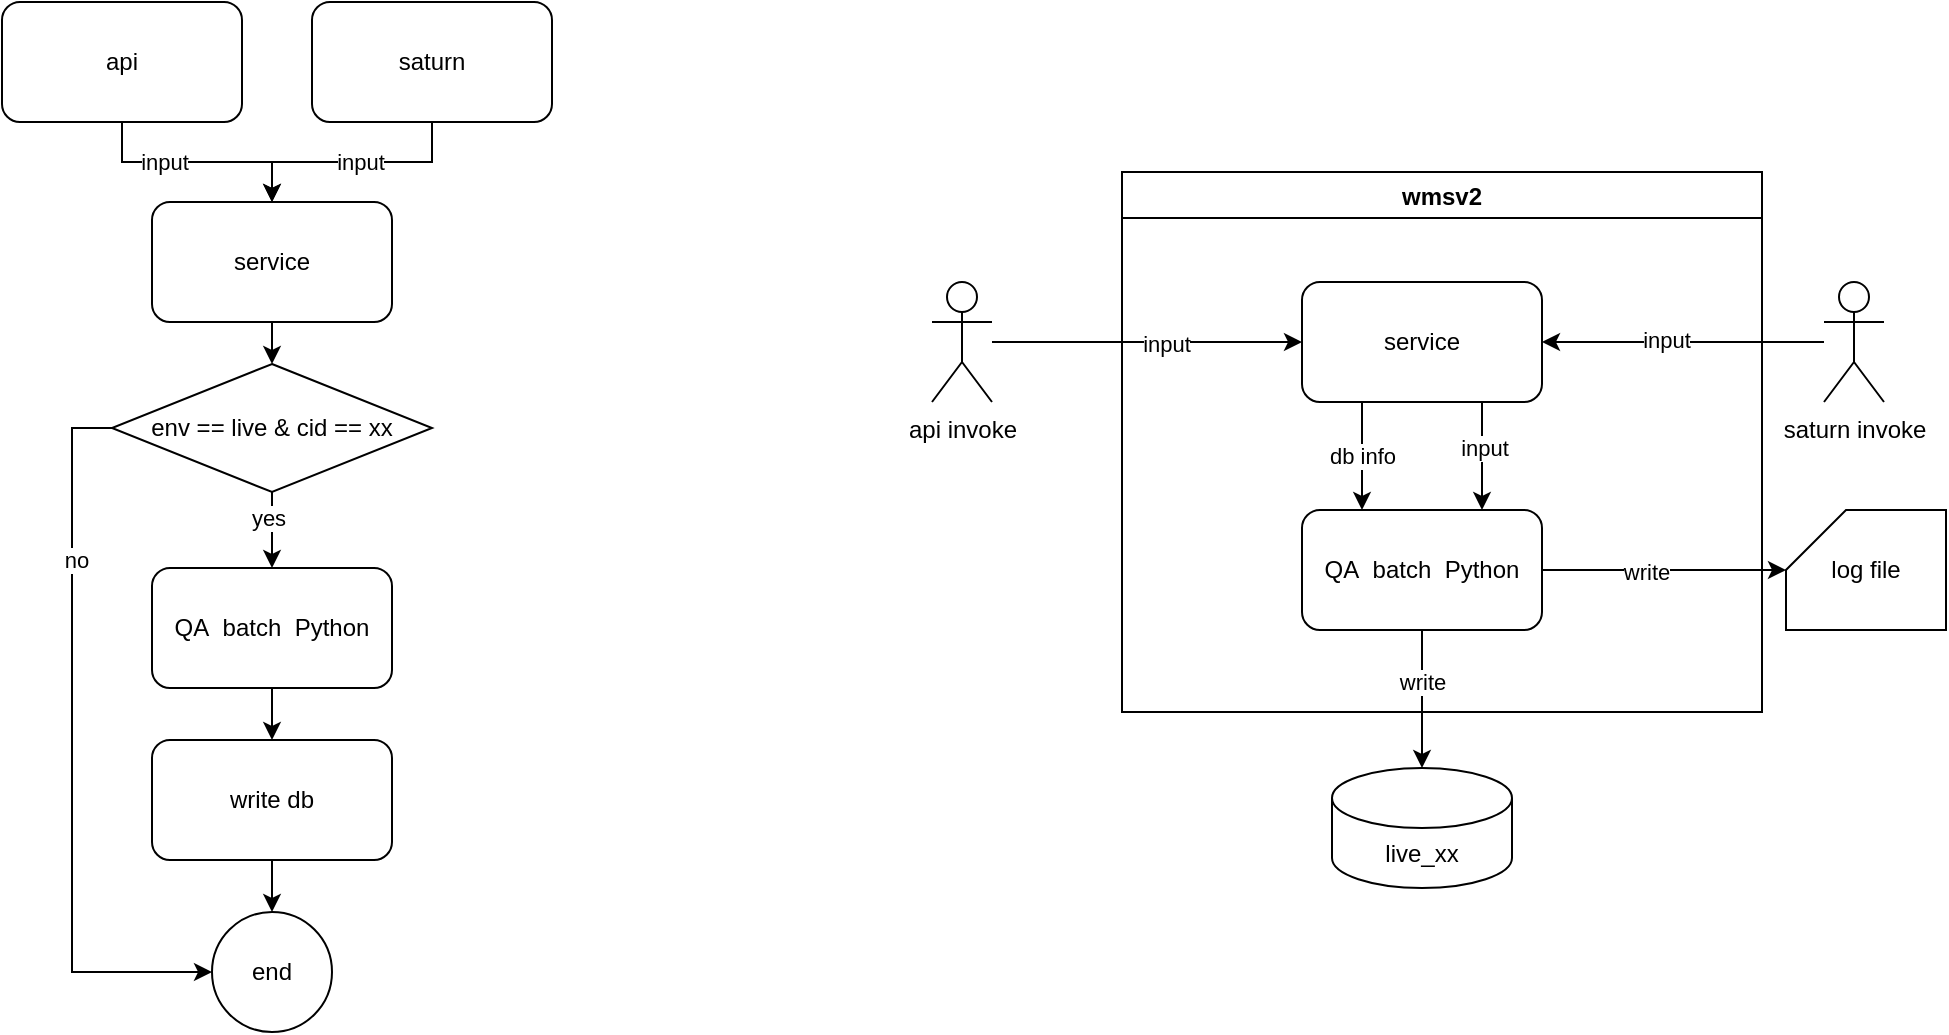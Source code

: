 <mxfile version="16.6.5" type="github">
  <diagram id="V_4QPPrj77Y7XSzu8vO2" name="Page-1">
    <mxGraphModel dx="1139" dy="618" grid="0" gridSize="10" guides="1" tooltips="1" connect="1" arrows="1" fold="1" page="1" pageScale="1" pageWidth="1169" pageHeight="827" math="0" shadow="0">
      <root>
        <mxCell id="0" />
        <mxCell id="1" parent="0" />
        <mxCell id="c2BJm4hobzMm4srRRvAm-8" style="edgeStyle=orthogonalEdgeStyle;rounded=0;orthogonalLoop=1;jettySize=auto;html=1;exitX=0.5;exitY=1;exitDx=0;exitDy=0;entryX=0.5;entryY=0;entryDx=0;entryDy=0;" edge="1" parent="1" source="c2BJm4hobzMm4srRRvAm-1" target="c2BJm4hobzMm4srRRvAm-3">
          <mxGeometry relative="1" as="geometry" />
        </mxCell>
        <mxCell id="c2BJm4hobzMm4srRRvAm-38" value="input" style="edgeLabel;html=1;align=center;verticalAlign=middle;resizable=0;points=[];" vertex="1" connectable="0" parent="c2BJm4hobzMm4srRRvAm-8">
          <mxGeometry x="-0.3" relative="1" as="geometry">
            <mxPoint as="offset" />
          </mxGeometry>
        </mxCell>
        <mxCell id="c2BJm4hobzMm4srRRvAm-1" value="api" style="rounded=1;whiteSpace=wrap;html=1;" vertex="1" parent="1">
          <mxGeometry x="120" y="50" width="120" height="60" as="geometry" />
        </mxCell>
        <mxCell id="c2BJm4hobzMm4srRRvAm-9" style="edgeStyle=orthogonalEdgeStyle;rounded=0;orthogonalLoop=1;jettySize=auto;html=1;entryX=0.5;entryY=0;entryDx=0;entryDy=0;" edge="1" parent="1" source="c2BJm4hobzMm4srRRvAm-2" target="c2BJm4hobzMm4srRRvAm-3">
          <mxGeometry relative="1" as="geometry" />
        </mxCell>
        <mxCell id="c2BJm4hobzMm4srRRvAm-39" value="input" style="edgeLabel;html=1;align=center;verticalAlign=middle;resizable=0;points=[];" vertex="1" connectable="0" parent="c2BJm4hobzMm4srRRvAm-9">
          <mxGeometry x="-0.063" relative="1" as="geometry">
            <mxPoint as="offset" />
          </mxGeometry>
        </mxCell>
        <mxCell id="c2BJm4hobzMm4srRRvAm-2" value="saturn" style="rounded=1;whiteSpace=wrap;html=1;" vertex="1" parent="1">
          <mxGeometry x="275" y="50" width="120" height="60" as="geometry" />
        </mxCell>
        <mxCell id="c2BJm4hobzMm4srRRvAm-10" style="edgeStyle=orthogonalEdgeStyle;rounded=0;orthogonalLoop=1;jettySize=auto;html=1;exitX=0.5;exitY=1;exitDx=0;exitDy=0;entryX=0.5;entryY=0;entryDx=0;entryDy=0;" edge="1" parent="1" source="c2BJm4hobzMm4srRRvAm-3" target="c2BJm4hobzMm4srRRvAm-4">
          <mxGeometry relative="1" as="geometry" />
        </mxCell>
        <mxCell id="c2BJm4hobzMm4srRRvAm-3" value="service" style="rounded=1;whiteSpace=wrap;html=1;" vertex="1" parent="1">
          <mxGeometry x="195" y="150" width="120" height="60" as="geometry" />
        </mxCell>
        <mxCell id="c2BJm4hobzMm4srRRvAm-11" style="edgeStyle=orthogonalEdgeStyle;rounded=0;orthogonalLoop=1;jettySize=auto;html=1;exitX=0.5;exitY=1;exitDx=0;exitDy=0;" edge="1" parent="1" source="c2BJm4hobzMm4srRRvAm-4" target="c2BJm4hobzMm4srRRvAm-5">
          <mxGeometry relative="1" as="geometry" />
        </mxCell>
        <mxCell id="c2BJm4hobzMm4srRRvAm-14" value="yes" style="edgeLabel;html=1;align=center;verticalAlign=middle;resizable=0;points=[];" vertex="1" connectable="0" parent="c2BJm4hobzMm4srRRvAm-11">
          <mxGeometry x="-0.62" y="-2" relative="1" as="geometry">
            <mxPoint y="5" as="offset" />
          </mxGeometry>
        </mxCell>
        <mxCell id="c2BJm4hobzMm4srRRvAm-12" style="edgeStyle=orthogonalEdgeStyle;rounded=0;orthogonalLoop=1;jettySize=auto;html=1;entryX=0;entryY=0.5;entryDx=0;entryDy=0;exitX=0;exitY=0.5;exitDx=0;exitDy=0;" edge="1" parent="1" source="c2BJm4hobzMm4srRRvAm-4" target="c2BJm4hobzMm4srRRvAm-6">
          <mxGeometry relative="1" as="geometry" />
        </mxCell>
        <mxCell id="c2BJm4hobzMm4srRRvAm-15" value="no" style="edgeLabel;html=1;align=center;verticalAlign=middle;resizable=0;points=[];" vertex="1" connectable="0" parent="c2BJm4hobzMm4srRRvAm-12">
          <mxGeometry x="-0.534" y="2" relative="1" as="geometry">
            <mxPoint y="1" as="offset" />
          </mxGeometry>
        </mxCell>
        <mxCell id="c2BJm4hobzMm4srRRvAm-4" value="env == live &amp;amp; cid == xx" style="rhombus;whiteSpace=wrap;html=1;" vertex="1" parent="1">
          <mxGeometry x="175" y="231" width="160" height="64" as="geometry" />
        </mxCell>
        <mxCell id="c2BJm4hobzMm4srRRvAm-41" style="edgeStyle=orthogonalEdgeStyle;rounded=0;orthogonalLoop=1;jettySize=auto;html=1;" edge="1" parent="1" source="c2BJm4hobzMm4srRRvAm-5" target="c2BJm4hobzMm4srRRvAm-40">
          <mxGeometry relative="1" as="geometry" />
        </mxCell>
        <mxCell id="c2BJm4hobzMm4srRRvAm-5" value="QA&amp;nbsp; batch&amp;nbsp; Python" style="rounded=1;whiteSpace=wrap;html=1;" vertex="1" parent="1">
          <mxGeometry x="195" y="333" width="120" height="60" as="geometry" />
        </mxCell>
        <mxCell id="c2BJm4hobzMm4srRRvAm-6" value="end" style="ellipse;whiteSpace=wrap;html=1;aspect=fixed;" vertex="1" parent="1">
          <mxGeometry x="225" y="505" width="60" height="60" as="geometry" />
        </mxCell>
        <mxCell id="c2BJm4hobzMm4srRRvAm-24" style="edgeStyle=orthogonalEdgeStyle;rounded=0;orthogonalLoop=1;jettySize=auto;html=1;entryX=0;entryY=0.5;entryDx=0;entryDy=0;" edge="1" parent="1" source="c2BJm4hobzMm4srRRvAm-16" target="c2BJm4hobzMm4srRRvAm-21">
          <mxGeometry relative="1" as="geometry" />
        </mxCell>
        <mxCell id="c2BJm4hobzMm4srRRvAm-26" value="input" style="edgeLabel;html=1;align=center;verticalAlign=middle;resizable=0;points=[];" vertex="1" connectable="0" parent="c2BJm4hobzMm4srRRvAm-24">
          <mxGeometry x="0.123" relative="1" as="geometry">
            <mxPoint y="1" as="offset" />
          </mxGeometry>
        </mxCell>
        <mxCell id="c2BJm4hobzMm4srRRvAm-16" value="api invoke" style="shape=umlActor;verticalLabelPosition=bottom;verticalAlign=top;html=1;outlineConnect=0;" vertex="1" parent="1">
          <mxGeometry x="585" y="190" width="30" height="60" as="geometry" />
        </mxCell>
        <mxCell id="c2BJm4hobzMm4srRRvAm-19" value="wmsv2" style="swimlane;" vertex="1" parent="1">
          <mxGeometry x="680" y="135" width="320" height="270" as="geometry" />
        </mxCell>
        <mxCell id="c2BJm4hobzMm4srRRvAm-29" style="edgeStyle=orthogonalEdgeStyle;rounded=0;orthogonalLoop=1;jettySize=auto;html=1;exitX=0.25;exitY=1;exitDx=0;exitDy=0;entryX=0.25;entryY=0;entryDx=0;entryDy=0;" edge="1" parent="c2BJm4hobzMm4srRRvAm-19" source="c2BJm4hobzMm4srRRvAm-21" target="c2BJm4hobzMm4srRRvAm-22">
          <mxGeometry relative="1" as="geometry" />
        </mxCell>
        <mxCell id="c2BJm4hobzMm4srRRvAm-30" value="db info" style="edgeLabel;html=1;align=center;verticalAlign=middle;resizable=0;points=[];" vertex="1" connectable="0" parent="c2BJm4hobzMm4srRRvAm-29">
          <mxGeometry relative="1" as="geometry">
            <mxPoint as="offset" />
          </mxGeometry>
        </mxCell>
        <mxCell id="c2BJm4hobzMm4srRRvAm-32" style="edgeStyle=orthogonalEdgeStyle;rounded=0;orthogonalLoop=1;jettySize=auto;html=1;exitX=0.75;exitY=1;exitDx=0;exitDy=0;entryX=0.75;entryY=0;entryDx=0;entryDy=0;" edge="1" parent="c2BJm4hobzMm4srRRvAm-19" source="c2BJm4hobzMm4srRRvAm-21" target="c2BJm4hobzMm4srRRvAm-22">
          <mxGeometry relative="1" as="geometry" />
        </mxCell>
        <mxCell id="c2BJm4hobzMm4srRRvAm-33" value="input" style="edgeLabel;html=1;align=center;verticalAlign=middle;resizable=0;points=[];" vertex="1" connectable="0" parent="c2BJm4hobzMm4srRRvAm-32">
          <mxGeometry x="-0.14" y="1" relative="1" as="geometry">
            <mxPoint as="offset" />
          </mxGeometry>
        </mxCell>
        <mxCell id="c2BJm4hobzMm4srRRvAm-21" value="service" style="rounded=1;whiteSpace=wrap;html=1;" vertex="1" parent="c2BJm4hobzMm4srRRvAm-19">
          <mxGeometry x="90" y="55" width="120" height="60" as="geometry" />
        </mxCell>
        <mxCell id="c2BJm4hobzMm4srRRvAm-35" style="edgeStyle=orthogonalEdgeStyle;rounded=0;orthogonalLoop=1;jettySize=auto;html=1;entryX=0;entryY=0;entryDx=0;entryDy=30;entryPerimeter=0;" edge="1" parent="c2BJm4hobzMm4srRRvAm-19" source="c2BJm4hobzMm4srRRvAm-22" target="c2BJm4hobzMm4srRRvAm-34">
          <mxGeometry relative="1" as="geometry" />
        </mxCell>
        <mxCell id="c2BJm4hobzMm4srRRvAm-37" value="write" style="edgeLabel;html=1;align=center;verticalAlign=middle;resizable=0;points=[];" vertex="1" connectable="0" parent="c2BJm4hobzMm4srRRvAm-35">
          <mxGeometry x="-0.148" y="-1" relative="1" as="geometry">
            <mxPoint as="offset" />
          </mxGeometry>
        </mxCell>
        <mxCell id="c2BJm4hobzMm4srRRvAm-22" value="QA&amp;nbsp; batch&amp;nbsp; Python" style="rounded=1;whiteSpace=wrap;html=1;" vertex="1" parent="c2BJm4hobzMm4srRRvAm-19">
          <mxGeometry x="90" y="169" width="120" height="60" as="geometry" />
        </mxCell>
        <mxCell id="c2BJm4hobzMm4srRRvAm-34" value="log file" style="shape=card;whiteSpace=wrap;html=1;" vertex="1" parent="c2BJm4hobzMm4srRRvAm-19">
          <mxGeometry x="332" y="169" width="80" height="60" as="geometry" />
        </mxCell>
        <mxCell id="c2BJm4hobzMm4srRRvAm-20" value="live_xx" style="shape=cylinder3;whiteSpace=wrap;html=1;boundedLbl=1;backgroundOutline=1;size=15;" vertex="1" parent="1">
          <mxGeometry x="785" y="433" width="90" height="60" as="geometry" />
        </mxCell>
        <mxCell id="c2BJm4hobzMm4srRRvAm-25" style="edgeStyle=orthogonalEdgeStyle;rounded=0;orthogonalLoop=1;jettySize=auto;html=1;entryX=1;entryY=0.5;entryDx=0;entryDy=0;" edge="1" parent="1" source="c2BJm4hobzMm4srRRvAm-23" target="c2BJm4hobzMm4srRRvAm-21">
          <mxGeometry relative="1" as="geometry" />
        </mxCell>
        <mxCell id="c2BJm4hobzMm4srRRvAm-27" value="input" style="edgeLabel;html=1;align=center;verticalAlign=middle;resizable=0;points=[];" vertex="1" connectable="0" parent="c2BJm4hobzMm4srRRvAm-25">
          <mxGeometry x="0.121" y="-1" relative="1" as="geometry">
            <mxPoint as="offset" />
          </mxGeometry>
        </mxCell>
        <mxCell id="c2BJm4hobzMm4srRRvAm-23" value="saturn invoke" style="shape=umlActor;verticalLabelPosition=bottom;verticalAlign=top;html=1;outlineConnect=0;" vertex="1" parent="1">
          <mxGeometry x="1031" y="190" width="30" height="60" as="geometry" />
        </mxCell>
        <mxCell id="c2BJm4hobzMm4srRRvAm-31" style="edgeStyle=orthogonalEdgeStyle;rounded=0;orthogonalLoop=1;jettySize=auto;html=1;" edge="1" parent="1" source="c2BJm4hobzMm4srRRvAm-22" target="c2BJm4hobzMm4srRRvAm-20">
          <mxGeometry relative="1" as="geometry" />
        </mxCell>
        <mxCell id="c2BJm4hobzMm4srRRvAm-36" value="write" style="edgeLabel;html=1;align=center;verticalAlign=middle;resizable=0;points=[];" vertex="1" connectable="0" parent="c2BJm4hobzMm4srRRvAm-31">
          <mxGeometry x="-0.739" y="1" relative="1" as="geometry">
            <mxPoint x="-1" y="17" as="offset" />
          </mxGeometry>
        </mxCell>
        <mxCell id="c2BJm4hobzMm4srRRvAm-42" style="edgeStyle=orthogonalEdgeStyle;rounded=0;orthogonalLoop=1;jettySize=auto;html=1;" edge="1" parent="1" source="c2BJm4hobzMm4srRRvAm-40" target="c2BJm4hobzMm4srRRvAm-6">
          <mxGeometry relative="1" as="geometry" />
        </mxCell>
        <mxCell id="c2BJm4hobzMm4srRRvAm-40" value="write db" style="rounded=1;whiteSpace=wrap;html=1;" vertex="1" parent="1">
          <mxGeometry x="195" y="419" width="120" height="60" as="geometry" />
        </mxCell>
      </root>
    </mxGraphModel>
  </diagram>
</mxfile>
